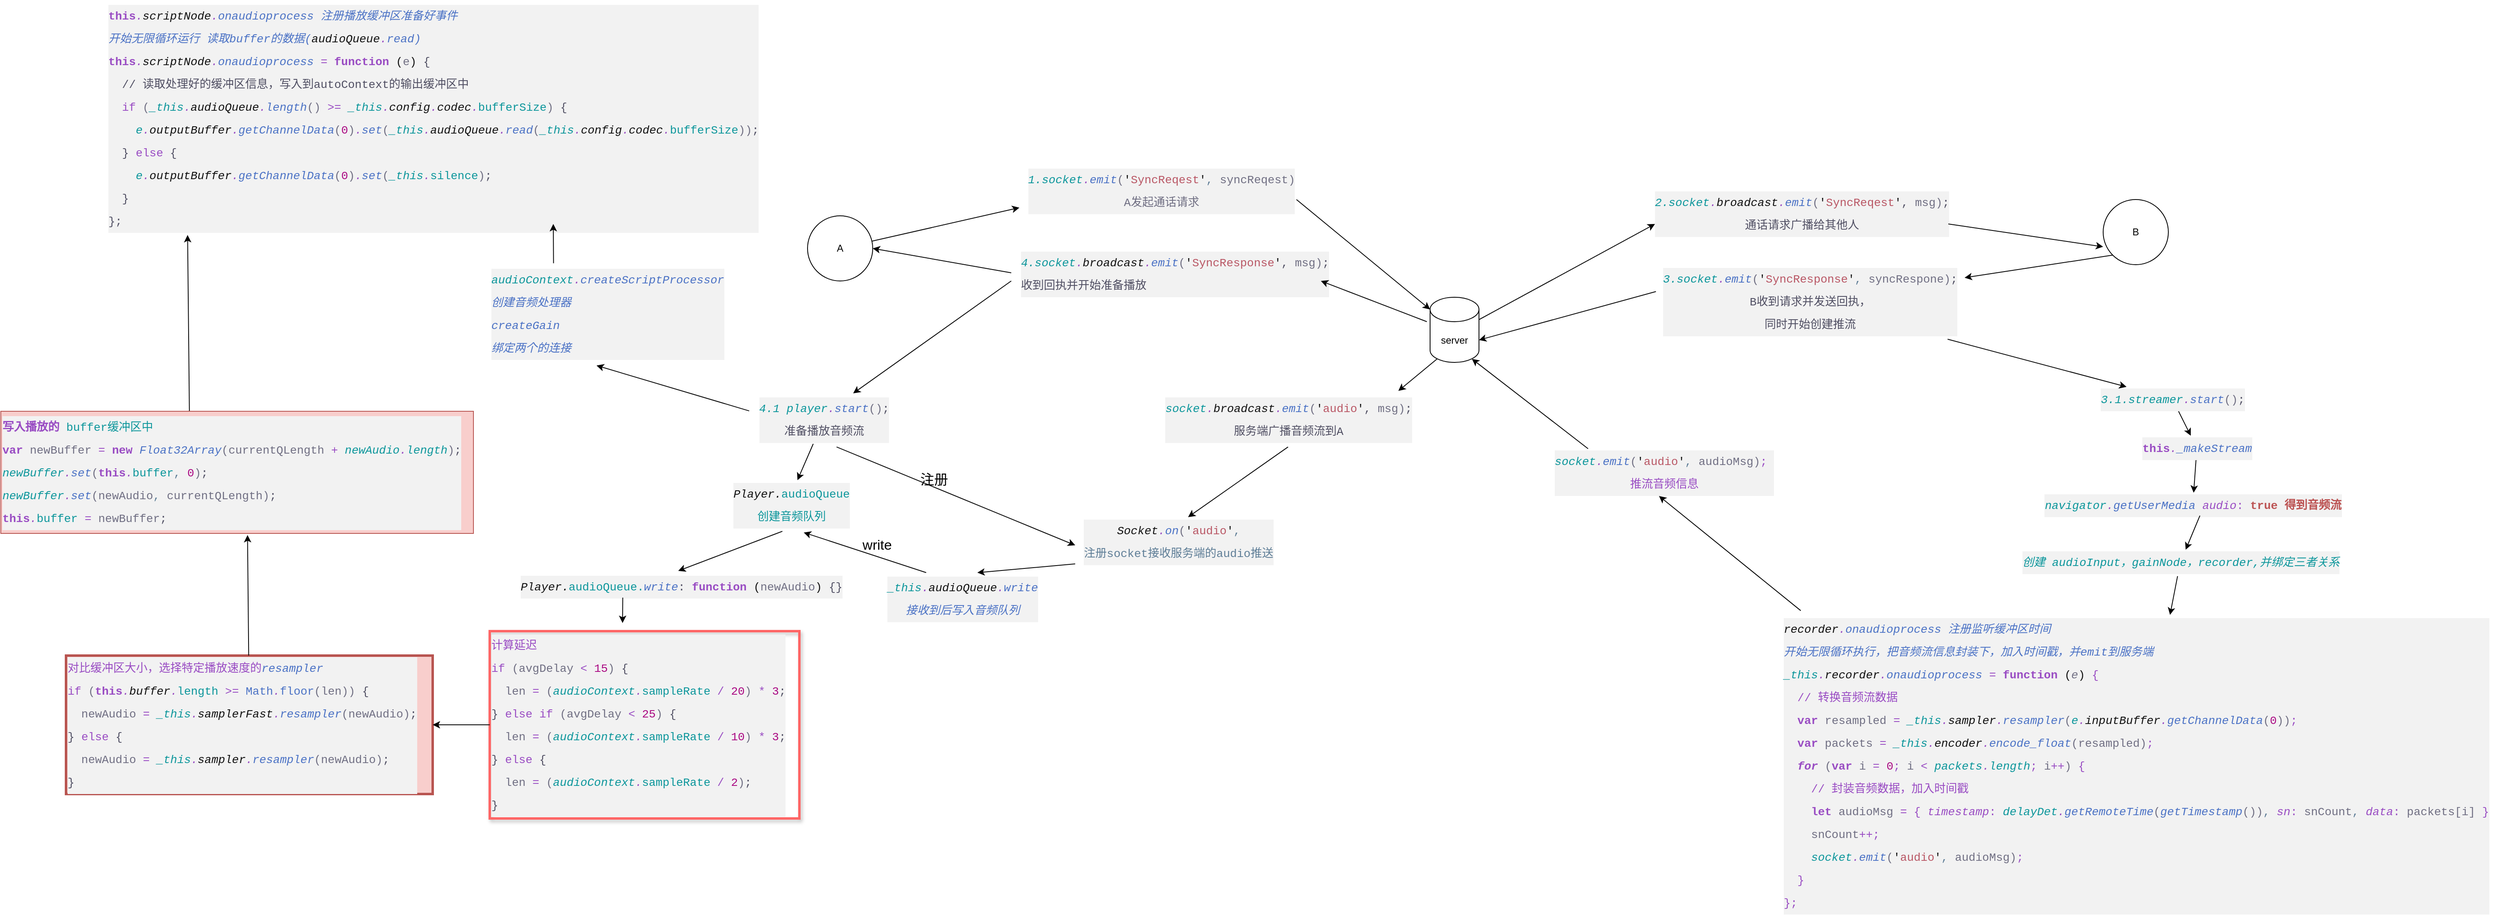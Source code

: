 <mxfile>
    <diagram id="IzlWljc9zSmGIL-t-2Ne" name="第 1 页">
        <mxGraphModel dx="3046" dy="678" grid="1" gridSize="10" guides="1" tooltips="1" connect="1" arrows="1" fold="1" page="1" pageScale="1" pageWidth="827" pageHeight="1169" math="0" shadow="0">
            <root>
                <mxCell id="0"/>
                <mxCell id="1" parent="0"/>
                <mxCell id="4" value="A" style="ellipse;whiteSpace=wrap;html=1;aspect=fixed;" vertex="1" parent="1">
                    <mxGeometry x="-380" y="390" width="80" height="80" as="geometry"/>
                </mxCell>
                <mxCell id="5" value="B" style="ellipse;whiteSpace=wrap;html=1;aspect=fixed;" vertex="1" parent="1">
                    <mxGeometry x="1210" y="370" width="80" height="80" as="geometry"/>
                </mxCell>
                <mxCell id="6" value="server" style="shape=cylinder3;whiteSpace=wrap;html=1;boundedLbl=1;backgroundOutline=1;size=15;" vertex="1" parent="1">
                    <mxGeometry x="384" y="490" width="60" height="80" as="geometry"/>
                </mxCell>
                <mxCell id="7" value="" style="curved=1;endArrow=classic;html=1;" edge="1" parent="1" source="4">
                    <mxGeometry width="50" height="50" relative="1" as="geometry">
                        <mxPoint x="79.04" y="280" as="sourcePoint"/>
                        <mxPoint x="-120" y="380" as="targetPoint"/>
                    </mxGeometry>
                </mxCell>
                <mxCell id="8" value="&lt;div style=&quot;color: rgb(80 , 79 , 99) ; background-color: rgb(242 , 242 , 242) ; font-family: &amp;#34;menlo&amp;#34; , &amp;#34;monaco&amp;#34; , &amp;#34;courier new&amp;#34; , monospace ; font-size: 14px ; line-height: 28px&quot;&gt;&lt;span style=&quot;color: #0c969b ; font-style: italic&quot;&gt;1.socket&lt;/span&gt;&lt;span style=&quot;color: #994cc3 ; font-style: italic&quot;&gt;.&lt;/span&gt;&lt;span style=&quot;color: #4b72c5 ; font-style: italic&quot;&gt;emit&lt;/span&gt;&lt;span style=&quot;color: #706f83&quot;&gt;(&lt;/span&gt;&lt;span style=&quot;color: #111111&quot;&gt;'&lt;/span&gt;&lt;span style=&quot;color: #b95765&quot;&gt;SyncReqest&lt;/span&gt;&lt;span style=&quot;color: #111111&quot;&gt;'&lt;/span&gt;&lt;span style=&quot;color: #5f7e97&quot;&gt;,&lt;/span&gt; &lt;span style=&quot;color: #706f83&quot;&gt;syncReqest)&lt;/span&gt;&lt;/div&gt;&lt;div style=&quot;background-color: rgb(242 , 242 , 242) ; font-family: &amp;#34;menlo&amp;#34; , &amp;#34;monaco&amp;#34; , &amp;#34;courier new&amp;#34; , monospace ; font-size: 14px ; line-height: 28px&quot;&gt;&lt;font color=&quot;#706f83&quot;&gt;A发起通话请求&lt;/font&gt;&lt;/div&gt;" style="edgeLabel;html=1;align=center;verticalAlign=middle;resizable=0;points=[];labelBorderColor=none;" vertex="1" connectable="0" parent="7">
                    <mxGeometry x="0.154" y="-2" relative="1" as="geometry">
                        <mxPoint x="250" y="-41" as="offset"/>
                    </mxGeometry>
                </mxCell>
                <mxCell id="9" value="" style="curved=1;endArrow=classic;html=1;exitX=1;exitY=0;exitDx=0;exitDy=27.5;exitPerimeter=0;" edge="1" parent="1" source="6">
                    <mxGeometry width="50" height="50" relative="1" as="geometry">
                        <mxPoint x="480" y="310" as="sourcePoint"/>
                        <mxPoint x="660" y="400" as="targetPoint"/>
                    </mxGeometry>
                </mxCell>
                <mxCell id="16" value="&lt;div style=&quot;color: rgb(80 , 79 , 99) ; background-color: rgb(242 , 242 , 242) ; font-family: &amp;#34;menlo&amp;#34; , &amp;#34;monaco&amp;#34; , &amp;#34;courier new&amp;#34; , monospace ; font-size: 14px ; line-height: 28px&quot;&gt;&lt;span style=&quot;color: #0c969b ; font-style: italic&quot;&gt;2.socket&lt;/span&gt;&lt;span style=&quot;color: #994cc3 ; font-style: italic&quot;&gt;.&lt;/span&gt;&lt;span style=&quot;color: #111111 ; font-style: italic&quot;&gt;broadcast&lt;/span&gt;&lt;span style=&quot;color: #994cc3 ; font-style: italic&quot;&gt;.&lt;/span&gt;&lt;span style=&quot;color: #4b72c5 ; font-style: italic&quot;&gt;emit&lt;/span&gt;&lt;span style=&quot;color: #706f83&quot;&gt;(&lt;/span&gt;&lt;span style=&quot;color: #111111&quot;&gt;'&lt;/span&gt;&lt;span style=&quot;color: #b95765&quot;&gt;SyncReqest&lt;/span&gt;&lt;span style=&quot;color: #111111&quot;&gt;'&lt;/span&gt;, &lt;span style=&quot;color: #706f83&quot;&gt;msg)&lt;/span&gt;;&lt;/div&gt;&lt;div style=&quot;color: rgb(80 , 79 , 99) ; background-color: rgb(242 , 242 , 242) ; font-family: &amp;#34;menlo&amp;#34; , &amp;#34;monaco&amp;#34; , &amp;#34;courier new&amp;#34; , monospace ; font-size: 14px ; line-height: 28px&quot;&gt;通话请求广播给其他人&lt;/div&gt;" style="edgeLabel;html=1;align=center;verticalAlign=middle;resizable=0;points=[];" vertex="1" connectable="0" parent="9">
                    <mxGeometry x="-0.044" y="5" relative="1" as="geometry">
                        <mxPoint x="295" y="-70" as="offset"/>
                    </mxGeometry>
                </mxCell>
                <mxCell id="11" value="" style="curved=1;endArrow=classic;html=1;exitX=0;exitY=1;exitDx=0;exitDy=0;startArrow=none;" edge="1" parent="1" source="5" target="12">
                    <mxGeometry width="50" height="50" relative="1" as="geometry">
                        <mxPoint x="560" y="400" as="sourcePoint"/>
                        <mxPoint x="610" y="350" as="targetPoint"/>
                    </mxGeometry>
                </mxCell>
                <mxCell id="12" value="&lt;div style=&quot;color: rgb(80 , 79 , 99) ; background-color: rgb(242 , 242 , 242) ; font-family: &amp;#34;menlo&amp;#34; , &amp;#34;monaco&amp;#34; , &amp;#34;courier new&amp;#34; , monospace ; font-size: 14px ; line-height: 28px&quot;&gt;&lt;span style=&quot;color: #0c969b ; font-style: italic&quot;&gt;3.socket&lt;/span&gt;&lt;span style=&quot;color: #994cc3 ; font-style: italic&quot;&gt;.&lt;/span&gt;&lt;span style=&quot;color: #4b72c5 ; font-style: italic&quot;&gt;emit&lt;/span&gt;&lt;span style=&quot;color: #706f83&quot;&gt;(&lt;/span&gt;&lt;span style=&quot;color: #111111&quot;&gt;'&lt;/span&gt;&lt;span style=&quot;color: #b95765&quot;&gt;SyncResponse&lt;/span&gt;&lt;span style=&quot;color: #111111&quot;&gt;'&lt;/span&gt;&lt;span style=&quot;color: #5f7e97&quot;&gt;,&lt;/span&gt; &lt;span style=&quot;color: #706f83&quot;&gt;syncRespone)&lt;/span&gt;;&lt;/div&gt;&lt;div style=&quot;color: rgb(80 , 79 , 99) ; background-color: rgb(242 , 242 , 242) ; font-family: &amp;#34;menlo&amp;#34; , &amp;#34;monaco&amp;#34; , &amp;#34;courier new&amp;#34; , monospace ; font-size: 14px ; line-height: 28px&quot;&gt;B收到请求并发送回执，&lt;/div&gt;&lt;div style=&quot;color: rgb(80 , 79 , 99) ; background-color: rgb(242 , 242 , 242) ; font-family: &amp;#34;menlo&amp;#34; , &amp;#34;monaco&amp;#34; , &amp;#34;courier new&amp;#34; , monospace ; font-size: 14px ; line-height: 28px&quot;&gt;同时开始创建推流&lt;/div&gt;" style="text;html=1;align=center;verticalAlign=middle;resizable=0;points=[];autosize=1;strokeColor=none;fillColor=none;" vertex="1" parent="1">
                    <mxGeometry x="660" y="450" width="380" height="90" as="geometry"/>
                </mxCell>
                <mxCell id="18" value="" style="curved=1;endArrow=classic;html=1;entryX=1;entryY=0.5;entryDx=0;entryDy=0;" edge="1" parent="1" target="4">
                    <mxGeometry width="50" height="50" relative="1" as="geometry">
                        <mxPoint x="-130" y="460" as="sourcePoint"/>
                        <mxPoint x="290" y="370" as="targetPoint"/>
                    </mxGeometry>
                </mxCell>
                <mxCell id="19" value="&lt;div style=&quot;color: rgb(80 , 79 , 99) ; background-color: rgb(242 , 242 , 242) ; font-family: &amp;#34;menlo&amp;#34; , &amp;#34;monaco&amp;#34; , &amp;#34;courier new&amp;#34; , monospace ; font-size: 14px ; line-height: 28px&quot;&gt;&lt;span style=&quot;color: #0c969b ; font-style: italic&quot;&gt;4.socket&lt;/span&gt;&lt;span style=&quot;color: #994cc3 ; font-style: italic&quot;&gt;.&lt;/span&gt;&lt;span style=&quot;color: #111111 ; font-style: italic&quot;&gt;broadcast&lt;/span&gt;&lt;span style=&quot;color: #994cc3 ; font-style: italic&quot;&gt;.&lt;/span&gt;&lt;span style=&quot;color: #4b72c5 ; font-style: italic&quot;&gt;emit&lt;/span&gt;&lt;span style=&quot;color: #706f83&quot;&gt;(&lt;/span&gt;&lt;span style=&quot;color: #111111&quot;&gt;'&lt;/span&gt;&lt;span style=&quot;color: #b95765&quot;&gt;SyncResponse&lt;/span&gt;&lt;span style=&quot;color: #111111&quot;&gt;'&lt;/span&gt;, &lt;span style=&quot;color: #706f83&quot;&gt;msg)&lt;/span&gt;;&lt;/div&gt;&lt;div style=&quot;color: rgb(80 , 79 , 99) ; background-color: rgb(242 , 242 , 242) ; font-family: &amp;#34;menlo&amp;#34; , &amp;#34;monaco&amp;#34; , &amp;#34;courier new&amp;#34; , monospace ; font-size: 14px ; line-height: 28px&quot;&gt;收到回执并开始准备播放&lt;/div&gt;" style="edgeLabel;html=1;align=left;verticalAlign=middle;resizable=0;points=[];" vertex="1" connectable="0" parent="18">
                    <mxGeometry x="0.112" y="1" relative="1" as="geometry">
                        <mxPoint x="105" y="16" as="offset"/>
                    </mxGeometry>
                </mxCell>
                <mxCell id="21" value="&lt;div style=&quot;color: rgb(80 , 79 , 99) ; background-color: rgb(242 , 242 , 242) ; font-family: &amp;#34;menlo&amp;#34; , &amp;#34;monaco&amp;#34; , &amp;#34;courier new&amp;#34; , monospace ; font-size: 14px ; line-height: 28px&quot;&gt;&lt;span style=&quot;color: #0c969b ; font-style: italic&quot;&gt;3.1.streamer&lt;/span&gt;&lt;span style=&quot;color: #994cc3 ; font-style: italic&quot;&gt;.&lt;/span&gt;&lt;span style=&quot;color: #4b72c5 ; font-style: italic&quot;&gt;start&lt;/span&gt;&lt;span style=&quot;color: #706f83&quot;&gt;()&lt;/span&gt;;&lt;/div&gt;" style="text;html=1;align=center;verticalAlign=middle;resizable=0;points=[];autosize=1;strokeColor=none;fillColor=none;" vertex="1" parent="1">
                    <mxGeometry x="1200" y="600" width="190" height="30" as="geometry"/>
                </mxCell>
                <mxCell id="22" value="" style="curved=1;endArrow=classic;html=1;exitX=0.945;exitY=1.017;exitDx=0;exitDy=0;exitPerimeter=0;" edge="1" parent="1" source="12" target="21">
                    <mxGeometry width="50" height="50" relative="1" as="geometry">
                        <mxPoint x="-330" y="400" as="sourcePoint"/>
                        <mxPoint x="-280" y="350" as="targetPoint"/>
                        <Array as="points"/>
                    </mxGeometry>
                </mxCell>
                <mxCell id="23" value="" style="endArrow=classic;html=1;entryX=0;entryY=0;entryDx=0;entryDy=15;entryPerimeter=0;" edge="1" parent="1" target="6">
                    <mxGeometry width="50" height="50" relative="1" as="geometry">
                        <mxPoint x="220" y="370" as="sourcePoint"/>
                        <mxPoint x="610" y="400" as="targetPoint"/>
                    </mxGeometry>
                </mxCell>
                <mxCell id="24" value="" style="endArrow=classic;html=1;" edge="1" parent="1">
                    <mxGeometry width="50" height="50" relative="1" as="geometry">
                        <mxPoint x="380" y="520" as="sourcePoint"/>
                        <mxPoint x="250" y="470" as="targetPoint"/>
                    </mxGeometry>
                </mxCell>
                <mxCell id="25" value="" style="endArrow=classic;html=1;entryX=0;entryY=0.725;entryDx=0;entryDy=0;entryPerimeter=0;" edge="1" parent="1" target="5">
                    <mxGeometry width="50" height="50" relative="1" as="geometry">
                        <mxPoint x="1020" y="400" as="sourcePoint"/>
                        <mxPoint x="610" y="400" as="targetPoint"/>
                    </mxGeometry>
                </mxCell>
                <mxCell id="26" value="" style="endArrow=classic;html=1;entryX=1;entryY=0;entryDx=0;entryDy=52.5;entryPerimeter=0;exitX=0.003;exitY=0.367;exitDx=0;exitDy=0;exitPerimeter=0;" edge="1" parent="1" source="12" target="6">
                    <mxGeometry width="50" height="50" relative="1" as="geometry">
                        <mxPoint x="560" y="450" as="sourcePoint"/>
                        <mxPoint x="610" y="400" as="targetPoint"/>
                    </mxGeometry>
                </mxCell>
                <mxCell id="28" value="&lt;div style=&quot;color: rgb(80 , 79 , 99) ; background-color: rgb(242 , 242 , 242) ; font-family: &amp;#34;menlo&amp;#34; , &amp;#34;monaco&amp;#34; , &amp;#34;courier new&amp;#34; , monospace ; font-size: 14px ; line-height: 28px&quot;&gt;&lt;span style=&quot;color: #0c969b ; font-style: italic&quot;&gt;4.1 player&lt;/span&gt;&lt;span style=&quot;color: #994cc3 ; font-style: italic&quot;&gt;.&lt;/span&gt;&lt;span style=&quot;color: #4b72c5 ; font-style: italic&quot;&gt;start&lt;/span&gt;&lt;span style=&quot;color: #706f83&quot;&gt;()&lt;/span&gt;;&lt;/div&gt;&lt;div style=&quot;color: rgb(80 , 79 , 99) ; background-color: rgb(242 , 242 , 242) ; font-family: &amp;#34;menlo&amp;#34; , &amp;#34;monaco&amp;#34; , &amp;#34;courier new&amp;#34; , monospace ; font-size: 14px ; line-height: 28px&quot;&gt;准备播放音频流&lt;/div&gt;" style="text;html=1;align=center;verticalAlign=middle;resizable=0;points=[];autosize=1;strokeColor=none;fillColor=none;" vertex="1" parent="1">
                    <mxGeometry x="-450" y="610" width="180" height="60" as="geometry"/>
                </mxCell>
                <mxCell id="29" value="" style="endArrow=classic;html=1;entryX=0.7;entryY=-0.033;entryDx=0;entryDy=0;entryPerimeter=0;" edge="1" parent="1" target="28">
                    <mxGeometry width="50" height="50" relative="1" as="geometry">
                        <mxPoint x="-130" y="470" as="sourcePoint"/>
                        <mxPoint x="-490" y="680" as="targetPoint"/>
                    </mxGeometry>
                </mxCell>
                <mxCell id="30" value="&lt;div style=&quot;color: rgb(80 , 79 , 99) ; background-color: rgb(242 , 242 , 242) ; font-family: &amp;#34;menlo&amp;#34; , &amp;#34;monaco&amp;#34; , &amp;#34;courier new&amp;#34; , monospace ; font-size: 14px ; line-height: 28px&quot;&gt;&lt;span style=&quot;color: #994cc3 ; font-weight: bold&quot;&gt;this&lt;/span&gt;&lt;span style=&quot;color: #994cc3 ; font-style: italic&quot;&gt;.&lt;/span&gt;&lt;span style=&quot;color: #4b72c5 ; font-style: italic&quot;&gt;_makeStream&lt;/span&gt;&lt;/div&gt;" style="text;html=1;align=center;verticalAlign=middle;resizable=0;points=[];autosize=1;strokeColor=none;fillColor=none;" vertex="1" parent="1">
                    <mxGeometry x="1250" y="660" width="150" height="30" as="geometry"/>
                </mxCell>
                <mxCell id="31" value="" style="endArrow=classic;html=1;" edge="1" parent="1" source="21" target="30">
                    <mxGeometry width="50" height="50" relative="1" as="geometry">
                        <mxPoint x="820" y="740" as="sourcePoint"/>
                        <mxPoint x="870" y="690" as="targetPoint"/>
                    </mxGeometry>
                </mxCell>
                <mxCell id="32" value="&lt;div style=&quot;color: rgb(80 , 79 , 99) ; background-color: rgb(242 , 242 , 242) ; font-family: &amp;#34;menlo&amp;#34; , &amp;#34;monaco&amp;#34; , &amp;#34;courier new&amp;#34; , monospace ; font-size: 14px ; line-height: 28px&quot;&gt;&lt;span style=&quot;color: #0c969b ; font-style: italic&quot;&gt;navigator&lt;/span&gt;&lt;span style=&quot;color: #994cc3 ; font-style: italic&quot;&gt;.&lt;/span&gt;&lt;span style=&quot;color: #4b72c5 ; font-style: italic&quot;&gt;getUserMedia&amp;nbsp;&lt;/span&gt;&lt;span style=&quot;font-family: &amp;#34;menlo&amp;#34; , &amp;#34;monaco&amp;#34; , &amp;#34;courier new&amp;#34; , monospace ; color: rgb(153 , 76 , 195) ; font-style: italic&quot;&gt;audio&lt;/span&gt;&lt;span style=&quot;font-family: &amp;#34;menlo&amp;#34; , &amp;#34;monaco&amp;#34; , &amp;#34;courier new&amp;#34; , monospace ; color: rgb(153 , 76 , 195)&quot;&gt;:&lt;/span&gt;&lt;span style=&quot;font-family: &amp;#34;menlo&amp;#34; , &amp;#34;monaco&amp;#34; , &amp;#34;courier new&amp;#34; , monospace ; color: rgb(153 , 76 , 195) ; font-style: italic&quot;&gt; &lt;/span&gt;&lt;span style=&quot;font-family: &amp;#34;menlo&amp;#34; , &amp;#34;monaco&amp;#34; , &amp;#34;courier new&amp;#34; , monospace ; color: rgb(188 , 84 , 84) ; font-weight: bold&quot;&gt;true 得到音频流&lt;/span&gt;&lt;/div&gt;" style="text;html=1;align=center;verticalAlign=middle;resizable=0;points=[];autosize=1;strokeColor=none;fillColor=none;" vertex="1" parent="1">
                    <mxGeometry x="1130" y="730" width="380" height="30" as="geometry"/>
                </mxCell>
                <mxCell id="33" value="" style="endArrow=classic;html=1;" edge="1" parent="1" source="30" target="32">
                    <mxGeometry width="50" height="50" relative="1" as="geometry">
                        <mxPoint x="660" y="570" as="sourcePoint"/>
                        <mxPoint x="710" y="520" as="targetPoint"/>
                    </mxGeometry>
                </mxCell>
                <mxCell id="34" value="&lt;div style=&quot;background-color: rgb(242 , 242 , 242) ; font-family: &amp;#34;menlo&amp;#34; , &amp;#34;monaco&amp;#34; , &amp;#34;courier new&amp;#34; , monospace ; font-size: 14px ; line-height: 28px&quot;&gt;&lt;font color=&quot;#0c969b&quot;&gt;&lt;i&gt;创建&amp;nbsp;&lt;/i&gt;&lt;/font&gt;&lt;span style=&quot;color: rgb(12 , 150 , 155) ; font-style: italic ; font-family: &amp;#34;menlo&amp;#34; , &amp;#34;monaco&amp;#34; , &amp;#34;courier new&amp;#34; , monospace&quot;&gt;audioInput，gainNode，&lt;/span&gt;&lt;span style=&quot;color: rgb(12 , 150 , 155) ; font-style: italic ; font-family: &amp;#34;menlo&amp;#34; , &amp;#34;monaco&amp;#34; , &amp;#34;courier new&amp;#34; , monospace&quot;&gt;recorder,并绑定三者关系&lt;/span&gt;&lt;/div&gt;" style="text;html=1;align=center;verticalAlign=middle;resizable=0;points=[];autosize=1;strokeColor=none;fillColor=none;" vertex="1" parent="1">
                    <mxGeometry x="1100" y="800" width="410" height="30" as="geometry"/>
                </mxCell>
                <mxCell id="36" value="" style="endArrow=classic;html=1;exitX=0.523;exitY=0.938;exitDx=0;exitDy=0;exitPerimeter=0;" edge="1" parent="1" source="32" target="34">
                    <mxGeometry width="50" height="50" relative="1" as="geometry">
                        <mxPoint x="650" y="560" as="sourcePoint"/>
                        <mxPoint x="700" y="510" as="targetPoint"/>
                    </mxGeometry>
                </mxCell>
                <mxCell id="39" value="&lt;div style=&quot;color: rgb(80 , 79 , 99) ; background-color: rgb(242 , 242 , 242) ; font-family: &amp;#34;menlo&amp;#34; , &amp;#34;monaco&amp;#34; , &amp;#34;courier new&amp;#34; , monospace ; font-size: 14px ; line-height: 28px&quot;&gt;&lt;span style=&quot;color: #111111 ; font-style: italic&quot;&gt;recorder&lt;/span&gt;&lt;span style=&quot;color: #994cc3 ; font-style: italic&quot;&gt;.&lt;/span&gt;&lt;span style=&quot;color: #4b72c5 ; font-style: italic&quot;&gt;onaudioprocess 注册监听缓冲区时间&lt;/span&gt;&lt;/div&gt;&lt;div style=&quot;color: rgb(80 , 79 , 99) ; background-color: rgb(242 , 242 , 242) ; font-family: &amp;#34;menlo&amp;#34; , &amp;#34;monaco&amp;#34; , &amp;#34;courier new&amp;#34; , monospace ; font-size: 14px ; line-height: 28px&quot;&gt;&lt;span style=&quot;color: #4b72c5 ; font-style: italic&quot;&gt;开始无限循环执行，把音频流信息封装下，加入时间戳，并emit到服务端&lt;/span&gt;&lt;/div&gt;&lt;div style=&quot;color: rgb(80 , 79 , 99) ; background-color: rgb(242 , 242 , 242) ; font-family: &amp;#34;menlo&amp;#34; , &amp;#34;monaco&amp;#34; , &amp;#34;courier new&amp;#34; , monospace ; font-size: 14px ; line-height: 28px&quot;&gt;&lt;div style=&quot;font-family: &amp;#34;menlo&amp;#34; , &amp;#34;monaco&amp;#34; , &amp;#34;courier new&amp;#34; , monospace ; line-height: 28px&quot;&gt;&lt;div&gt;&lt;span style=&quot;color: #0c969b ; font-style: italic&quot;&gt;_this&lt;/span&gt;&lt;span style=&quot;color: #994cc3 ; font-style: italic&quot;&gt;.&lt;/span&gt;&lt;span style=&quot;color: #111111 ; font-style: italic&quot;&gt;recorder&lt;/span&gt;&lt;span style=&quot;color: #994cc3 ; font-style: italic&quot;&gt;.&lt;/span&gt;&lt;span style=&quot;color: #4b72c5 ; font-style: italic&quot;&gt;onaudioprocess&lt;/span&gt;&lt;span style=&quot;color: #994cc3 ; font-style: italic&quot;&gt; &lt;/span&gt;&lt;span style=&quot;color: #994cc3&quot;&gt;=&lt;/span&gt;&lt;span style=&quot;color: #994cc3 ; font-style: italic&quot;&gt; &lt;/span&gt;&lt;span style=&quot;color: #994cc3 ; font-weight: bold&quot;&gt;function&lt;/span&gt;&lt;span style=&quot;color: #994cc3 ; font-style: italic&quot;&gt; &lt;/span&gt;&lt;span style=&quot;color: #111111&quot;&gt;(&lt;/span&gt;&lt;span style=&quot;color: #706f83 ; font-style: italic&quot;&gt;e&lt;/span&gt;&lt;span style=&quot;color: #111111&quot;&gt;)&lt;/span&gt;&lt;span style=&quot;color: #994cc3 ; font-style: italic&quot;&gt; &lt;/span&gt;&lt;span style=&quot;color: #994cc3&quot;&gt;{&lt;/span&gt;&lt;/div&gt;&lt;div&gt;&lt;span style=&quot;color: #994cc3&quot;&gt;&amp;nbsp; // 转换音频流数据&lt;/span&gt;&lt;/div&gt;&lt;div&gt;&lt;span style=&quot;color: #994cc3 ; font-style: italic&quot;&gt;&lt;/span&gt;&lt;span style=&quot;color: #994cc3 ; font-weight: bold&quot;&gt;&amp;nbsp; var&lt;/span&gt;&lt;span style=&quot;color: #994cc3 ; font-style: italic&quot;&gt; &lt;/span&gt;&lt;span style=&quot;color: #706f83&quot;&gt;resampled&lt;/span&gt;&lt;span style=&quot;color: #994cc3 ; font-style: italic&quot;&gt; &lt;/span&gt;&lt;span style=&quot;color: #994cc3&quot;&gt;=&lt;/span&gt;&lt;span style=&quot;color: #994cc3 ; font-style: italic&quot;&gt; &lt;/span&gt;&lt;span style=&quot;color: #0c969b ; font-style: italic&quot;&gt;_this&lt;/span&gt;&lt;span style=&quot;color: #994cc3 ; font-style: italic&quot;&gt;.&lt;/span&gt;&lt;span style=&quot;color: #111111 ; font-style: italic&quot;&gt;sampler&lt;/span&gt;&lt;span style=&quot;color: #994cc3 ; font-style: italic&quot;&gt;.&lt;/span&gt;&lt;span style=&quot;color: #4b72c5 ; font-style: italic&quot;&gt;resampler&lt;/span&gt;&lt;span style=&quot;color: #706f83&quot;&gt;(&lt;/span&gt;&lt;span style=&quot;color: #0c969b ; font-style: italic&quot;&gt;e&lt;/span&gt;&lt;span style=&quot;color: #994cc3 ; font-style: italic&quot;&gt;.&lt;/span&gt;&lt;span style=&quot;color: #111111 ; font-style: italic&quot;&gt;inputBuffer&lt;/span&gt;&lt;span style=&quot;color: #994cc3 ; font-style: italic&quot;&gt;.&lt;/span&gt;&lt;span style=&quot;color: #4b72c5 ; font-style: italic&quot;&gt;getChannelData&lt;/span&gt;&lt;span style=&quot;color: #706f83&quot;&gt;(&lt;/span&gt;&lt;span style=&quot;color: #aa0982&quot;&gt;0&lt;/span&gt;&lt;span style=&quot;color: #706f83&quot;&gt;))&lt;/span&gt;&lt;span style=&quot;color: #994cc3&quot;&gt;;&lt;/span&gt;&lt;/div&gt;&lt;div&gt;&lt;span style=&quot;color: #994cc3 ; font-style: italic&quot;&gt;&lt;/span&gt;&lt;span style=&quot;color: #994cc3 ; font-weight: bold&quot;&gt;&amp;nbsp; var&lt;/span&gt;&lt;span style=&quot;color: #994cc3 ; font-style: italic&quot;&gt; &lt;/span&gt;&lt;span style=&quot;color: #706f83&quot;&gt;packets&lt;/span&gt;&lt;span style=&quot;color: #994cc3 ; font-style: italic&quot;&gt; &lt;/span&gt;&lt;span style=&quot;color: #994cc3&quot;&gt;=&lt;/span&gt;&lt;span style=&quot;color: #994cc3 ; font-style: italic&quot;&gt; &lt;/span&gt;&lt;span style=&quot;color: #0c969b ; font-style: italic&quot;&gt;_this&lt;/span&gt;&lt;span style=&quot;color: #994cc3 ; font-style: italic&quot;&gt;.&lt;/span&gt;&lt;span style=&quot;color: #111111 ; font-style: italic&quot;&gt;encoder&lt;/span&gt;&lt;span style=&quot;color: #994cc3 ; font-style: italic&quot;&gt;.&lt;/span&gt;&lt;span style=&quot;color: #4b72c5 ; font-style: italic&quot;&gt;encode_float&lt;/span&gt;&lt;span style=&quot;color: #706f83&quot;&gt;(resampled)&lt;/span&gt;&lt;span style=&quot;color: #994cc3&quot;&gt;;&lt;/span&gt;&lt;/div&gt;&lt;div&gt;&lt;span style=&quot;color: #994cc3 ; font-style: italic&quot;&gt;&lt;/span&gt;&lt;span style=&quot;color: #994cc3 ; font-style: italic ; font-weight: bold&quot;&gt;&amp;nbsp; for&lt;/span&gt;&lt;span style=&quot;color: #994cc3 ; font-style: italic&quot;&gt; &lt;/span&gt;&lt;span style=&quot;color: #706f83&quot;&gt;(&lt;/span&gt;&lt;span style=&quot;color: #994cc3 ; font-weight: bold&quot;&gt;var&lt;/span&gt;&lt;span style=&quot;color: #994cc3 ; font-style: italic&quot;&gt; &lt;/span&gt;&lt;span style=&quot;color: #706f83&quot;&gt;i&lt;/span&gt;&lt;span style=&quot;color: #994cc3 ; font-style: italic&quot;&gt; &lt;/span&gt;&lt;span style=&quot;color: #994cc3&quot;&gt;=&lt;/span&gt;&lt;span style=&quot;color: #994cc3 ; font-style: italic&quot;&gt; &lt;/span&gt;&lt;span style=&quot;color: #aa0982&quot;&gt;0&lt;/span&gt;&lt;span style=&quot;color: #994cc3&quot;&gt;;&lt;/span&gt;&lt;span style=&quot;color: #994cc3 ; font-style: italic&quot;&gt; &lt;/span&gt;&lt;span style=&quot;color: #706f83&quot;&gt;i&lt;/span&gt;&lt;span style=&quot;color: #994cc3 ; font-style: italic&quot;&gt; &lt;/span&gt;&lt;span style=&quot;color: #994cc3&quot;&gt;&amp;lt;&lt;/span&gt;&lt;span style=&quot;color: #994cc3 ; font-style: italic&quot;&gt; &lt;/span&gt;&lt;span style=&quot;color: #0c969b ; font-style: italic&quot;&gt;packets&lt;/span&gt;&lt;span style=&quot;color: #994cc3 ; font-style: italic&quot;&gt;.&lt;/span&gt;&lt;span style=&quot;color: #0c969b ; font-style: italic&quot;&gt;length&lt;/span&gt;&lt;span style=&quot;color: #994cc3&quot;&gt;;&lt;/span&gt;&lt;span style=&quot;color: #994cc3 ; font-style: italic&quot;&gt; &lt;/span&gt;&lt;span style=&quot;color: #706f83&quot;&gt;i&lt;/span&gt;&lt;span style=&quot;color: #994cc3&quot;&gt;++&lt;/span&gt;&lt;span style=&quot;color: #706f83&quot;&gt;)&lt;/span&gt;&lt;span style=&quot;color: #994cc3 ; font-style: italic&quot;&gt; &lt;/span&gt;&lt;span style=&quot;color: #994cc3&quot;&gt;{&lt;/span&gt;&lt;/div&gt;&lt;div&gt;&lt;span style=&quot;color: #994cc3&quot;&gt;&amp;nbsp; &amp;nbsp; // 封装音频数据，加入时间戳&lt;/span&gt;&lt;/div&gt;&lt;div&gt;&lt;span style=&quot;color: #994cc3 ; font-style: italic&quot;&gt;&lt;/span&gt;&lt;span style=&quot;color: #994cc3 ; font-weight: bold&quot;&gt;&amp;nbsp; &amp;nbsp; let&lt;/span&gt;&lt;span style=&quot;color: #994cc3 ; font-style: italic&quot;&gt; &lt;/span&gt;&lt;span style=&quot;color: #706f83&quot;&gt;audioMsg&lt;/span&gt;&lt;span style=&quot;color: #994cc3 ; font-style: italic&quot;&gt; &lt;/span&gt;&lt;span style=&quot;color: #994cc3&quot;&gt;=&lt;/span&gt;&lt;span style=&quot;color: #994cc3 ; font-style: italic&quot;&gt; &lt;/span&gt;&lt;span style=&quot;color: #994cc3&quot;&gt;{&lt;/span&gt;&lt;span style=&quot;color: #994cc3 ; font-style: italic&quot;&gt; timestamp&lt;/span&gt;&lt;span style=&quot;color: #994cc3&quot;&gt;:&lt;/span&gt;&lt;span style=&quot;color: #994cc3 ; font-style: italic&quot;&gt; &lt;/span&gt;&lt;span style=&quot;color: #0c969b ; font-style: italic&quot;&gt;delayDet&lt;/span&gt;&lt;span style=&quot;color: #994cc3 ; font-style: italic&quot;&gt;.&lt;/span&gt;&lt;span style=&quot;color: #4b72c5 ; font-style: italic&quot;&gt;getRemoteTime&lt;/span&gt;&lt;span style=&quot;color: #706f83&quot;&gt;(&lt;/span&gt;&lt;span style=&quot;color: #4b72c5 ; font-style: italic&quot;&gt;getTimestamp&lt;/span&gt;&lt;span style=&quot;color: #706f83&quot;&gt;())&lt;/span&gt;&lt;span style=&quot;color: #5f7e97&quot;&gt;,&lt;/span&gt;&lt;span style=&quot;color: #994cc3 ; font-style: italic&quot;&gt; sn&lt;/span&gt;&lt;span style=&quot;color: #994cc3&quot;&gt;:&lt;/span&gt;&lt;span style=&quot;color: #994cc3 ; font-style: italic&quot;&gt; &lt;/span&gt;&lt;span style=&quot;color: #706f83&quot;&gt;snCount&lt;/span&gt;&lt;span style=&quot;color: #5f7e97&quot;&gt;,&lt;/span&gt;&lt;span style=&quot;color: #994cc3 ; font-style: italic&quot;&gt; data&lt;/span&gt;&lt;span style=&quot;color: #994cc3&quot;&gt;:&lt;/span&gt;&lt;span style=&quot;color: #994cc3 ; font-style: italic&quot;&gt; &lt;/span&gt;&lt;span style=&quot;color: #706f83&quot;&gt;packets[i]&lt;/span&gt;&lt;span style=&quot;color: #994cc3 ; font-style: italic&quot;&gt; &lt;/span&gt;&lt;span style=&quot;color: #994cc3&quot;&gt;}&lt;/span&gt;&lt;/div&gt;&lt;div&gt;&lt;span style=&quot;color: #994cc3 ; font-style: italic&quot;&gt;&lt;/span&gt;&lt;span style=&quot;color: #706f83&quot;&gt;&amp;nbsp; &amp;nbsp; snCount&lt;/span&gt;&lt;span style=&quot;color: #994cc3&quot;&gt;++;&lt;/span&gt;&lt;/div&gt;&lt;div&gt;&lt;span style=&quot;color: #994cc3 ; font-style: italic&quot;&gt;&lt;/span&gt;&lt;span style=&quot;color: #0c969b ; font-style: italic&quot;&gt;&amp;nbsp; &amp;nbsp; socket&lt;/span&gt;&lt;span style=&quot;color: #994cc3 ; font-style: italic&quot;&gt;.&lt;/span&gt;&lt;span style=&quot;color: #4b72c5 ; font-style: italic&quot;&gt;emit&lt;/span&gt;&lt;span style=&quot;color: #706f83&quot;&gt;(&lt;/span&gt;&lt;span style=&quot;color: #111111&quot;&gt;'&lt;/span&gt;&lt;span style=&quot;color: #b95765&quot;&gt;audio&lt;/span&gt;&lt;span style=&quot;color: #111111&quot;&gt;'&lt;/span&gt;&lt;span style=&quot;color: #5f7e97&quot;&gt;,&lt;/span&gt;&lt;span style=&quot;color: #994cc3 ; font-style: italic&quot;&gt; &lt;/span&gt;&lt;span style=&quot;color: #706f83&quot;&gt;audioMsg)&lt;/span&gt;&lt;span style=&quot;color: #994cc3&quot;&gt;;&lt;/span&gt;&lt;/div&gt;&lt;div&gt;&lt;span style=&quot;color: #994cc3 ; font-style: italic&quot;&gt;&lt;/span&gt;&lt;span style=&quot;color: #994cc3&quot;&gt;&amp;nbsp; }&lt;/span&gt;&lt;/div&gt;&lt;div&gt;&lt;span style=&quot;color: #994cc3 ; font-style: italic&quot;&gt;          &lt;/span&gt;&lt;span style=&quot;color: #994cc3&quot;&gt;};&lt;/span&gt;&lt;/div&gt;&lt;/div&gt;&lt;/div&gt;" style="text;html=1;align=left;verticalAlign=middle;resizable=0;points=[];autosize=1;strokeColor=none;fillColor=none;" vertex="1" parent="1">
                    <mxGeometry x="816" y="880" width="880" height="370" as="geometry"/>
                </mxCell>
                <mxCell id="40" value="" style="endArrow=classic;html=1;exitX=0.491;exitY=1.081;exitDx=0;exitDy=0;exitPerimeter=0;" edge="1" parent="1" source="34" target="39">
                    <mxGeometry width="50" height="50" relative="1" as="geometry">
                        <mxPoint x="580" y="760" as="sourcePoint"/>
                        <mxPoint x="630" y="710" as="targetPoint"/>
                    </mxGeometry>
                </mxCell>
                <mxCell id="42" value="" style="endArrow=classic;html=1;exitX=0.026;exitY=-0.014;exitDx=0;exitDy=0;exitPerimeter=0;entryX=0.479;entryY=0.983;entryDx=0;entryDy=0;entryPerimeter=0;" edge="1" parent="1" source="39" target="43">
                    <mxGeometry width="50" height="50" relative="1" as="geometry">
                        <mxPoint x="580" y="880" as="sourcePoint"/>
                        <mxPoint x="799.512" y="830" as="targetPoint"/>
                    </mxGeometry>
                </mxCell>
                <mxCell id="43" value="&lt;div style=&quot;color: rgb(80 , 79 , 99) ; background-color: rgb(242 , 242 , 242) ; font-family: &amp;#34;menlo&amp;#34; , &amp;#34;monaco&amp;#34; , &amp;#34;courier new&amp;#34; , monospace ; font-size: 14px ; line-height: 28px&quot;&gt;&lt;span style=&quot;color: #0c969b ; font-style: italic&quot;&gt;socket&lt;/span&gt;&lt;span style=&quot;color: #994cc3 ; font-style: italic&quot;&gt;.&lt;/span&gt;&lt;span style=&quot;color: #4b72c5 ; font-style: italic&quot;&gt;emit&lt;/span&gt;&lt;span style=&quot;color: #706f83&quot;&gt;(&lt;/span&gt;&lt;span style=&quot;color: #111111&quot;&gt;'&lt;/span&gt;&lt;span style=&quot;color: #b95765&quot;&gt;audio&lt;/span&gt;&lt;span style=&quot;color: #111111&quot;&gt;'&lt;/span&gt;&lt;span style=&quot;color: #5f7e97&quot;&gt;,&lt;/span&gt;&lt;span style=&quot;color: #994cc3 ; font-style: italic&quot;&gt; &lt;/span&gt;&lt;span style=&quot;color: #706f83&quot;&gt;audioMsg)&lt;/span&gt;&lt;span style=&quot;color: #994cc3&quot;&gt;;&amp;nbsp;&lt;/span&gt;&lt;/div&gt;&lt;div style=&quot;color: rgb(80 , 79 , 99) ; background-color: rgb(242 , 242 , 242) ; font-family: &amp;#34;menlo&amp;#34; , &amp;#34;monaco&amp;#34; , &amp;#34;courier new&amp;#34; , monospace ; font-size: 14px ; line-height: 28px&quot;&gt;&lt;span style=&quot;color: #994cc3&quot;&gt;推流音频信息&lt;/span&gt;&lt;/div&gt;" style="text;html=1;align=center;verticalAlign=middle;resizable=0;points=[];autosize=1;strokeColor=none;fillColor=none;" vertex="1" parent="1">
                    <mxGeometry x="526" y="675" width="290" height="60" as="geometry"/>
                </mxCell>
                <mxCell id="45" value="" style="endArrow=classic;html=1;entryX=0.855;entryY=1;entryDx=0;entryDy=-4.35;entryPerimeter=0;exitX=0.179;exitY=0.017;exitDx=0;exitDy=0;exitPerimeter=0;" edge="1" parent="1" source="43" target="6">
                    <mxGeometry width="50" height="50" relative="1" as="geometry">
                        <mxPoint x="580" y="940" as="sourcePoint"/>
                        <mxPoint x="630" y="890" as="targetPoint"/>
                    </mxGeometry>
                </mxCell>
                <mxCell id="46" value="&lt;div style=&quot;color: rgb(80 , 79 , 99) ; background-color: rgb(242 , 242 , 242) ; font-family: &amp;#34;menlo&amp;#34; , &amp;#34;monaco&amp;#34; , &amp;#34;courier new&amp;#34; , monospace ; font-size: 14px ; line-height: 28px&quot;&gt;&lt;span style=&quot;color: #0c969b ; font-style: italic&quot;&gt;socket&lt;/span&gt;&lt;span style=&quot;color: #994cc3 ; font-style: italic&quot;&gt;.&lt;/span&gt;&lt;span style=&quot;color: #111111 ; font-style: italic&quot;&gt;broadcast&lt;/span&gt;&lt;span style=&quot;color: #994cc3 ; font-style: italic&quot;&gt;.&lt;/span&gt;&lt;span style=&quot;color: #4b72c5 ; font-style: italic&quot;&gt;emit&lt;/span&gt;&lt;span style=&quot;color: #706f83&quot;&gt;(&lt;/span&gt;&lt;span style=&quot;color: #111111&quot;&gt;'&lt;/span&gt;&lt;span style=&quot;color: #b95765&quot;&gt;audio&lt;/span&gt;&lt;span style=&quot;color: #111111&quot;&gt;'&lt;/span&gt;, &lt;span style=&quot;color: #706f83&quot;&gt;msg)&lt;/span&gt;;&lt;/div&gt;&lt;div style=&quot;color: rgb(80 , 79 , 99) ; background-color: rgb(242 , 242 , 242) ; font-family: &amp;#34;menlo&amp;#34; , &amp;#34;monaco&amp;#34; , &amp;#34;courier new&amp;#34; , monospace ; font-size: 14px ; line-height: 28px&quot;&gt;服务端广播音频流到A&lt;/div&gt;" style="text;html=1;align=center;verticalAlign=middle;resizable=0;points=[];autosize=1;strokeColor=none;fillColor=none;" vertex="1" parent="1">
                    <mxGeometry x="50" y="610" width="320" height="60" as="geometry"/>
                </mxCell>
                <mxCell id="47" value="" style="endArrow=classic;html=1;entryX=0.922;entryY=-0.083;entryDx=0;entryDy=0;entryPerimeter=0;exitX=0.145;exitY=1;exitDx=0;exitDy=-4.35;exitPerimeter=0;" edge="1" parent="1" source="6" target="46">
                    <mxGeometry width="50" height="50" relative="1" as="geometry">
                        <mxPoint x="580" y="930" as="sourcePoint"/>
                        <mxPoint x="630" y="880" as="targetPoint"/>
                    </mxGeometry>
                </mxCell>
                <mxCell id="48" value="" style="endArrow=classic;html=1;exitX=0.499;exitY=1.064;exitDx=0;exitDy=0;exitPerimeter=0;entryX=0.548;entryY=0;entryDx=0;entryDy=0;entryPerimeter=0;" edge="1" parent="1" source="46" target="60">
                    <mxGeometry width="50" height="50" relative="1" as="geometry">
                        <mxPoint x="380" y="670" as="sourcePoint"/>
                        <mxPoint y="740" as="targetPoint"/>
                    </mxGeometry>
                </mxCell>
                <mxCell id="52" value="&lt;div style=&quot;color: rgb(80 , 79 , 99) ; background-color: rgb(242 , 242 , 242) ; font-family: &amp;#34;menlo&amp;#34; , &amp;#34;monaco&amp;#34; , &amp;#34;courier new&amp;#34; , monospace ; font-size: 14px ; line-height: 28px&quot;&gt;&lt;span style=&quot;color: rgb(17 , 17 , 17) ; font-style: italic ; font-family: &amp;#34;menlo&amp;#34; , &amp;#34;monaco&amp;#34; , &amp;#34;courier new&amp;#34; , monospace&quot;&gt;Player.&lt;/span&gt;&lt;span style=&quot;color: #0c969b&quot;&gt;audioQueue&lt;/span&gt;&lt;/div&gt;&lt;div style=&quot;color: rgb(80 , 79 , 99) ; background-color: rgb(242 , 242 , 242) ; font-family: &amp;#34;menlo&amp;#34; , &amp;#34;monaco&amp;#34; , &amp;#34;courier new&amp;#34; , monospace ; font-size: 14px ; line-height: 28px&quot;&gt;&lt;span style=&quot;color: #0c969b&quot;&gt;创建音频队列&lt;/span&gt;&lt;/div&gt;" style="text;html=1;align=center;verticalAlign=middle;resizable=0;points=[];autosize=1;strokeColor=none;fillColor=none;" vertex="1" parent="1">
                    <mxGeometry x="-480" y="715" width="160" height="60" as="geometry"/>
                </mxCell>
                <mxCell id="53" value="" style="endArrow=classic;html=1;entryX=0.548;entryY=-0.007;entryDx=0;entryDy=0;entryPerimeter=0;" edge="1" parent="1" source="28" target="52">
                    <mxGeometry width="50" height="50" relative="1" as="geometry">
                        <mxPoint x="380" y="640" as="sourcePoint"/>
                        <mxPoint x="430" y="590" as="targetPoint"/>
                    </mxGeometry>
                </mxCell>
                <mxCell id="56" value="&lt;div style=&quot;color: rgb(80 , 79 , 99) ; background-color: rgb(242 , 242 , 242) ; font-family: &amp;#34;menlo&amp;#34; , &amp;#34;monaco&amp;#34; , &amp;#34;courier new&amp;#34; , monospace ; font-size: 14px ; line-height: 28px&quot;&gt;&lt;span style=&quot;color: #0c969b ; font-style: italic&quot;&gt;audioContext&lt;/span&gt;&lt;span style=&quot;color: #994cc3 ; font-style: italic&quot;&gt;.&lt;/span&gt;&lt;span style=&quot;color: #4b72c5 ; font-style: italic&quot;&gt;createScriptProcessor&lt;/span&gt;&lt;/div&gt;&lt;div style=&quot;background-color: rgb(242 , 242 , 242) ; font-family: &amp;#34;menlo&amp;#34; , &amp;#34;monaco&amp;#34; , &amp;#34;courier new&amp;#34; , monospace ; font-size: 14px ; line-height: 28px&quot;&gt;&lt;font color=&quot;#4b72c5&quot;&gt;&lt;i&gt;创建音频处理器&lt;/i&gt;&lt;/font&gt;&lt;/div&gt;&lt;div style=&quot;background-color: rgb(242 , 242 , 242) ; font-family: &amp;#34;menlo&amp;#34; , &amp;#34;monaco&amp;#34; , &amp;#34;courier new&amp;#34; , monospace ; font-size: 14px ; line-height: 28px&quot;&gt;&lt;span style=&quot;color: rgb(75 , 114 , 197) ; font-style: italic&quot;&gt;createGain&lt;/span&gt;&lt;font color=&quot;#4b72c5&quot;&gt;&lt;i&gt;&lt;br&gt;&lt;/i&gt;&lt;/font&gt;&lt;/div&gt;&lt;div style=&quot;background-color: rgb(242 , 242 , 242) ; font-family: &amp;#34;menlo&amp;#34; , &amp;#34;monaco&amp;#34; , &amp;#34;courier new&amp;#34; , monospace ; font-size: 14px ; line-height: 28px&quot;&gt;&lt;span style=&quot;color: rgb(75 , 114 , 197) ; font-style: italic&quot;&gt;绑定两个的连接&lt;/span&gt;&lt;/div&gt;" style="text;html=1;align=left;verticalAlign=middle;resizable=0;points=[];autosize=1;strokeColor=none;fillColor=none;" vertex="1" parent="1">
                    <mxGeometry x="-770" y="450" width="300" height="120" as="geometry"/>
                </mxCell>
                <mxCell id="57" value="" style="endArrow=classic;html=1;entryX=0.437;entryY=1.032;entryDx=0;entryDy=0;entryPerimeter=0;exitX=-0.009;exitY=0.326;exitDx=0;exitDy=0;exitPerimeter=0;" edge="1" parent="1" source="28" target="56">
                    <mxGeometry width="50" height="50" relative="1" as="geometry">
                        <mxPoint x="-550" y="680" as="sourcePoint"/>
                        <mxPoint x="430" y="660" as="targetPoint"/>
                    </mxGeometry>
                </mxCell>
                <mxCell id="59" value="&lt;div style=&quot;color: rgb(80 , 79 , 99) ; background-color: rgb(242 , 242 , 242) ; font-family: &amp;#34;menlo&amp;#34; , &amp;#34;monaco&amp;#34; , &amp;#34;courier new&amp;#34; , monospace ; font-size: 14px ; line-height: 28px&quot;&gt;&lt;div style=&quot;font-family: &amp;#34;menlo&amp;#34; , &amp;#34;monaco&amp;#34; , &amp;#34;courier new&amp;#34; , monospace ; line-height: 28px&quot;&gt;&lt;br&gt;&lt;/div&gt;&lt;/div&gt;" style="text;html=1;align=center;verticalAlign=middle;resizable=0;points=[];autosize=1;strokeColor=none;fillColor=none;" vertex="1" parent="1">
                    <mxGeometry x="-480" y="900" width="20" height="30" as="geometry"/>
                </mxCell>
                <mxCell id="60" value="&lt;div style=&quot;color: rgb(80 , 79 , 99) ; background-color: rgb(242 , 242 , 242) ; font-family: &amp;#34;menlo&amp;#34; , &amp;#34;monaco&amp;#34; , &amp;#34;courier new&amp;#34; , monospace ; font-size: 14px ; line-height: 28px&quot;&gt;&lt;span style=&quot;color: #111111 ; font-style: italic&quot;&gt;Socket&lt;/span&gt;&lt;span style=&quot;color: #994cc3 ; font-style: italic&quot;&gt;.&lt;/span&gt;&lt;span style=&quot;color: #4b72c5 ; font-style: italic&quot;&gt;on&lt;/span&gt;&lt;span style=&quot;color: #706f83&quot;&gt;(&lt;/span&gt;&lt;span style=&quot;color: #111111&quot;&gt;'&lt;/span&gt;&lt;span style=&quot;color: #b95765&quot;&gt;audio&lt;/span&gt;&lt;span style=&quot;color: #111111&quot;&gt;'&lt;/span&gt;&lt;span style=&quot;color: #5f7e97&quot;&gt;,&lt;/span&gt;&lt;/div&gt;&lt;div style=&quot;color: rgb(80 , 79 , 99) ; background-color: rgb(242 , 242 , 242) ; font-family: &amp;#34;menlo&amp;#34; , &amp;#34;monaco&amp;#34; , &amp;#34;courier new&amp;#34; , monospace ; font-size: 14px ; line-height: 28px&quot;&gt;&lt;span style=&quot;color: #5f7e97&quot;&gt;注册socket接收服务端的audio推送&lt;/span&gt;&lt;/div&gt;" style="text;html=1;align=center;verticalAlign=middle;resizable=0;points=[];autosize=1;strokeColor=none;fillColor=none;" vertex="1" parent="1">
                    <mxGeometry x="-50" y="760" width="250" height="60" as="geometry"/>
                </mxCell>
                <mxCell id="61" value="" style="endArrow=classic;html=1;entryX=-0.006;entryY=0.576;entryDx=0;entryDy=0;entryPerimeter=0;exitX=0.587;exitY=1.064;exitDx=0;exitDy=0;exitPerimeter=0;" edge="1" parent="1" source="28" target="60">
                    <mxGeometry width="50" height="50" relative="1" as="geometry">
                        <mxPoint x="440" y="780" as="sourcePoint"/>
                        <mxPoint x="490" y="730" as="targetPoint"/>
                    </mxGeometry>
                </mxCell>
                <mxCell id="62" value="&lt;div style=&quot;color: rgb(80 , 79 , 99) ; background-color: rgb(242 , 242 , 242) ; font-family: &amp;#34;menlo&amp;#34; , &amp;#34;monaco&amp;#34; , &amp;#34;courier new&amp;#34; , monospace ; font-size: 14px ; line-height: 28px&quot;&gt;&lt;span style=&quot;color: #0c969b ; font-style: italic&quot;&gt;_this&lt;/span&gt;&lt;span style=&quot;color: #994cc3 ; font-style: italic&quot;&gt;.&lt;/span&gt;&lt;span style=&quot;color: #111111 ; font-style: italic&quot;&gt;audioQueue&lt;/span&gt;&lt;span style=&quot;color: #994cc3 ; font-style: italic&quot;&gt;.&lt;/span&gt;&lt;span style=&quot;color: #4b72c5 ; font-style: italic&quot;&gt;write&lt;/span&gt;&lt;/div&gt;&lt;div style=&quot;background-color: rgb(242 , 242 , 242) ; font-family: &amp;#34;menlo&amp;#34; , &amp;#34;monaco&amp;#34; , &amp;#34;courier new&amp;#34; , monospace ; font-size: 14px ; line-height: 28px&quot;&gt;&lt;font color=&quot;#4b72c5&quot;&gt;&lt;i&gt;接收到后写入音频队列&lt;/i&gt;&lt;/font&gt;&lt;/div&gt;" style="text;html=1;align=center;verticalAlign=middle;resizable=0;points=[];autosize=1;strokeColor=none;fillColor=none;" vertex="1" parent="1">
                    <mxGeometry x="-290" y="830" width="200" height="60" as="geometry"/>
                </mxCell>
                <mxCell id="63" value="" style="endArrow=classic;html=1;exitX=-0.006;exitY=0.957;exitDx=0;exitDy=0;exitPerimeter=0;entryX=0.592;entryY=-0.031;entryDx=0;entryDy=0;entryPerimeter=0;" edge="1" parent="1" source="60" target="62">
                    <mxGeometry width="50" height="50" relative="1" as="geometry">
                        <mxPoint x="170" y="840" as="sourcePoint"/>
                        <mxPoint x="220" y="790" as="targetPoint"/>
                    </mxGeometry>
                </mxCell>
                <mxCell id="64" value="" style="endArrow=classic;html=1;entryX=0.596;entryY=1.064;entryDx=0;entryDy=0;entryPerimeter=0;exitX=0.278;exitY=-0.031;exitDx=0;exitDy=0;exitPerimeter=0;" edge="1" parent="1" source="62" target="52">
                    <mxGeometry width="50" height="50" relative="1" as="geometry">
                        <mxPoint x="-370" y="830" as="sourcePoint"/>
                        <mxPoint x="-140" y="570" as="targetPoint"/>
                    </mxGeometry>
                </mxCell>
                <mxCell id="65" value="" style="endArrow=classic;html=1;exitX=0.432;exitY=1.04;exitDx=0;exitDy=0;exitPerimeter=0;entryX=0.491;entryY=-0.133;entryDx=0;entryDy=0;entryPerimeter=0;" edge="1" parent="1" source="52" target="66">
                    <mxGeometry width="50" height="50" relative="1" as="geometry">
                        <mxPoint x="-190" y="620" as="sourcePoint"/>
                        <mxPoint x="-560" y="850" as="targetPoint"/>
                    </mxGeometry>
                </mxCell>
                <mxCell id="66" value="&lt;div style=&quot;color: rgb(80 , 79 , 99) ; background-color: rgb(242 , 242 , 242) ; font-family: &amp;#34;menlo&amp;#34; , &amp;#34;monaco&amp;#34; , &amp;#34;courier new&amp;#34; , monospace ; font-size: 14px ; line-height: 28px&quot;&gt;&lt;span style=&quot;color: rgb(17 , 17 , 17) ; font-style: italic&quot;&gt;Player.&lt;/span&gt;&lt;span style=&quot;color: rgb(12 , 150 , 155)&quot;&gt;audioQueue.&lt;/span&gt;&lt;span style=&quot;color: rgb(75 , 114 , 197) ; font-style: italic&quot;&gt;write&lt;/span&gt;: &lt;span style=&quot;color: rgb(153 , 76 , 195) ; font-weight: bold&quot;&gt;function&lt;/span&gt; &lt;span style=&quot;color: rgb(17 , 17 , 17)&quot;&gt;(&lt;/span&gt;&lt;span style=&quot;color: rgb(112 , 111 , 131)&quot;&gt;newAudio&lt;/span&gt;&lt;span style=&quot;color: rgb(17 , 17 , 17)&quot;&gt;)&lt;/span&gt; {}&lt;/div&gt;" style="text;html=1;align=center;verticalAlign=middle;resizable=0;points=[];autosize=1;strokeColor=none;fillColor=none;" vertex="1" parent="1">
                    <mxGeometry x="-740" y="830" width="410" height="30" as="geometry"/>
                </mxCell>
                <mxCell id="67" value="&lt;div style=&quot;background-color: rgb(242 , 242 , 242) ; font-family: &amp;#34;menlo&amp;#34; , &amp;#34;monaco&amp;#34; , &amp;#34;courier new&amp;#34; , monospace ; font-size: 14px ; line-height: 28px&quot;&gt;&lt;div&gt;&lt;font color=&quot;#994cc3&quot;&gt;计算延迟&lt;/font&gt;&lt;/div&gt;&lt;div style=&quot;color: rgb(80 , 79 , 99)&quot;&gt;&lt;span style=&quot;color: #994cc3&quot;&gt;if&lt;/span&gt; &lt;span style=&quot;color: #706f83&quot;&gt;(avgDelay&lt;/span&gt; &lt;span style=&quot;color: #994cc3&quot;&gt;&amp;lt;&lt;/span&gt; &lt;span style=&quot;color: #aa0982&quot;&gt;15&lt;/span&gt;&lt;span style=&quot;color: #706f83&quot;&gt;)&lt;/span&gt; {&lt;/div&gt;&lt;div style=&quot;color: rgb(80 , 79 , 99)&quot;&gt;          &lt;span style=&quot;color: #706f83&quot;&gt;&amp;nbsp; len&lt;/span&gt; &lt;span style=&quot;color: #994cc3&quot;&gt;=&lt;/span&gt; &lt;span style=&quot;color: #706f83&quot;&gt;(&lt;/span&gt;&lt;span style=&quot;color: #0c969b ; font-style: italic&quot;&gt;audioContext&lt;/span&gt;&lt;span style=&quot;color: #994cc3 ; font-style: italic&quot;&gt;.&lt;/span&gt;&lt;span style=&quot;color: #0c969b&quot;&gt;sampleRate&lt;/span&gt; &lt;span style=&quot;color: #994cc3&quot;&gt;/&lt;/span&gt; &lt;span style=&quot;color: #aa0982&quot;&gt;20&lt;/span&gt;&lt;span style=&quot;color: #706f83&quot;&gt;)&lt;/span&gt; &lt;span style=&quot;color: #994cc3&quot;&gt;*&lt;/span&gt; &lt;span style=&quot;color: #aa0982&quot;&gt;3&lt;/span&gt;;&lt;/div&gt;&lt;div style=&quot;color: rgb(80 , 79 , 99)&quot;&gt;        } &lt;span style=&quot;color: #994cc3&quot;&gt;else&lt;/span&gt; &lt;span style=&quot;color: #994cc3&quot;&gt;if&lt;/span&gt; &lt;span style=&quot;color: #706f83&quot;&gt;(avgDelay&lt;/span&gt; &lt;span style=&quot;color: #994cc3&quot;&gt;&amp;lt;&lt;/span&gt; &lt;span style=&quot;color: #aa0982&quot;&gt;25&lt;/span&gt;&lt;span style=&quot;color: #706f83&quot;&gt;)&lt;/span&gt; {&lt;/div&gt;&lt;div style=&quot;color: rgb(80 , 79 , 99)&quot;&gt;          &lt;span style=&quot;color: #706f83&quot;&gt;&amp;nbsp; len&lt;/span&gt; &lt;span style=&quot;color: #994cc3&quot;&gt;=&lt;/span&gt; &lt;span style=&quot;color: #706f83&quot;&gt;(&lt;/span&gt;&lt;span style=&quot;color: #0c969b ; font-style: italic&quot;&gt;audioContext&lt;/span&gt;&lt;span style=&quot;color: #994cc3 ; font-style: italic&quot;&gt;.&lt;/span&gt;&lt;span style=&quot;color: #0c969b&quot;&gt;sampleRate&lt;/span&gt; &lt;span style=&quot;color: #994cc3&quot;&gt;/&lt;/span&gt; &lt;span style=&quot;color: #aa0982&quot;&gt;10&lt;/span&gt;&lt;span style=&quot;color: #706f83&quot;&gt;)&lt;/span&gt; &lt;span style=&quot;color: #994cc3&quot;&gt;*&lt;/span&gt; &lt;span style=&quot;color: #aa0982&quot;&gt;3&lt;/span&gt;;&lt;/div&gt;&lt;div style=&quot;color: rgb(80 , 79 , 99)&quot;&gt;        } &lt;span style=&quot;color: #994cc3&quot;&gt;else&lt;/span&gt; {&lt;/div&gt;&lt;div style=&quot;color: rgb(80 , 79 , 99)&quot;&gt;          &lt;span style=&quot;color: #706f83&quot;&gt;&amp;nbsp; len&lt;/span&gt; &lt;span style=&quot;color: #994cc3&quot;&gt;=&lt;/span&gt; &lt;span style=&quot;color: #706f83&quot;&gt;(&lt;/span&gt;&lt;span style=&quot;color: #0c969b ; font-style: italic&quot;&gt;audioContext&lt;/span&gt;&lt;span style=&quot;color: #994cc3 ; font-style: italic&quot;&gt;.&lt;/span&gt;&lt;span style=&quot;color: #0c969b&quot;&gt;sampleRate&lt;/span&gt; &lt;span style=&quot;color: #994cc3&quot;&gt;/&lt;/span&gt; &lt;span style=&quot;color: #aa0982&quot;&gt;2&lt;/span&gt;&lt;span style=&quot;color: #706f83&quot;&gt;)&lt;/span&gt;;&lt;/div&gt;&lt;div style=&quot;color: rgb(80 , 79 , 99)&quot;&gt;        }&lt;/div&gt;&lt;/div&gt;" style="text;html=1;align=left;verticalAlign=middle;resizable=0;points=[];autosize=1;strokeColor=#FF6666;fillColor=none;shadow=1;strokeWidth=3;" vertex="1" parent="1">
                    <mxGeometry x="-770" y="900" width="380" height="230" as="geometry"/>
                </mxCell>
                <mxCell id="68" value="" style="endArrow=classic;html=1;exitX=0.325;exitY=0.962;exitDx=0;exitDy=0;exitPerimeter=0;" edge="1" parent="1" source="66">
                    <mxGeometry width="50" height="50" relative="1" as="geometry">
                        <mxPoint x="-190" y="870" as="sourcePoint"/>
                        <mxPoint x="-607" y="890" as="targetPoint"/>
                    </mxGeometry>
                </mxCell>
                <mxCell id="69" value="&lt;div style=&quot;color: rgb(80 , 79 , 99) ; background-color: rgb(242 , 242 , 242) ; font-family: &amp;#34;menlo&amp;#34; , &amp;#34;monaco&amp;#34; , &amp;#34;courier new&amp;#34; , monospace ; font-size: 14px ; line-height: 28px&quot;&gt;&lt;div&gt;&lt;span style=&quot;color: #994cc3&quot;&gt;对比缓冲区大小，选择特定播放速度的&lt;/span&gt;&lt;span style=&quot;color: rgb(75 , 114 , 197) ; font-style: italic&quot;&gt;resampler&lt;/span&gt;&lt;/div&gt;&lt;div&gt;&lt;span style=&quot;color: #994cc3&quot;&gt;if&lt;/span&gt; &lt;span style=&quot;color: #706f83&quot;&gt;(&lt;/span&gt;&lt;span style=&quot;color: #994cc3 ; font-weight: bold&quot;&gt;this&lt;/span&gt;&lt;span style=&quot;color: #994cc3 ; font-style: italic&quot;&gt;.&lt;/span&gt;&lt;span style=&quot;color: #111111 ; font-style: italic&quot;&gt;buffer&lt;/span&gt;&lt;span style=&quot;color: #994cc3 ; font-style: italic&quot;&gt;.&lt;/span&gt;&lt;span style=&quot;color: #0c969b&quot;&gt;length&lt;/span&gt; &lt;span style=&quot;color: #994cc3&quot;&gt;&amp;gt;=&lt;/span&gt; &lt;span style=&quot;color: #4b72c5&quot;&gt;Math&lt;/span&gt;&lt;span style=&quot;color: #994cc3 ; font-style: italic&quot;&gt;.&lt;/span&gt;&lt;span style=&quot;color: #4b72c5&quot;&gt;floor&lt;/span&gt;&lt;span style=&quot;color: #706f83&quot;&gt;(len))&lt;/span&gt; {&lt;/div&gt;&lt;div&gt;          &lt;span style=&quot;color: #706f83&quot;&gt;&amp;nbsp; newAudio&lt;/span&gt; &lt;span style=&quot;color: #994cc3&quot;&gt;=&lt;/span&gt; &lt;span style=&quot;color: #0c969b ; font-style: italic&quot;&gt;_this&lt;/span&gt;&lt;span style=&quot;color: #994cc3 ; font-style: italic&quot;&gt;.&lt;/span&gt;&lt;span style=&quot;color: #111111 ; font-style: italic&quot;&gt;samplerFast&lt;/span&gt;&lt;span style=&quot;color: #994cc3 ; font-style: italic&quot;&gt;.&lt;/span&gt;&lt;span style=&quot;color: #4b72c5 ; font-style: italic&quot;&gt;resampler&lt;/span&gt;&lt;span style=&quot;color: #706f83&quot;&gt;(newAudio)&lt;/span&gt;;&lt;/div&gt;&lt;div&gt;        } &lt;span style=&quot;color: #994cc3&quot;&gt;else&lt;/span&gt; {&lt;/div&gt;&lt;div&gt;          &lt;span style=&quot;color: #706f83&quot;&gt;&amp;nbsp; newAudio&lt;/span&gt; &lt;span style=&quot;color: #994cc3&quot;&gt;=&lt;/span&gt; &lt;span style=&quot;color: #0c969b ; font-style: italic&quot;&gt;_this&lt;/span&gt;&lt;span style=&quot;color: #994cc3 ; font-style: italic&quot;&gt;.&lt;/span&gt;&lt;span style=&quot;color: #111111 ; font-style: italic&quot;&gt;sampler&lt;/span&gt;&lt;span style=&quot;color: #994cc3 ; font-style: italic&quot;&gt;.&lt;/span&gt;&lt;span style=&quot;color: #4b72c5 ; font-style: italic&quot;&gt;resampler&lt;/span&gt;&lt;span style=&quot;color: #706f83&quot;&gt;(newAudio)&lt;/span&gt;;&lt;/div&gt;&lt;div&gt;        }&lt;/div&gt;&lt;/div&gt;" style="text;html=1;align=left;verticalAlign=middle;resizable=0;points=[];autosize=1;strokeColor=#b85450;fillColor=#f8cecc;strokeWidth=3;" vertex="1" parent="1">
                    <mxGeometry x="-1290" y="930" width="450" height="170" as="geometry"/>
                </mxCell>
                <mxCell id="70" value="" style="endArrow=classic;html=1;" edge="1" parent="1" source="67" target="69">
                    <mxGeometry width="50" height="50" relative="1" as="geometry">
                        <mxPoint x="-190" y="910" as="sourcePoint"/>
                        <mxPoint x="-140" y="860" as="targetPoint"/>
                    </mxGeometry>
                </mxCell>
                <mxCell id="71" value="&lt;div style=&quot;color: rgb(80 , 79 , 99) ; background-color: rgb(242 , 242 , 242) ; font-family: &amp;#34;menlo&amp;#34; , &amp;#34;monaco&amp;#34; , &amp;#34;courier new&amp;#34; , monospace ; font-size: 14px ; line-height: 28px&quot;&gt;&lt;div&gt;&lt;span style=&quot;color: #994cc3 ; font-weight: bold&quot;&gt;写入播放的&amp;nbsp;&lt;/span&gt;&lt;span style=&quot;color: rgb(12 , 150 , 155)&quot;&gt;buffer缓冲区中&lt;/span&gt;&lt;/div&gt;&lt;div&gt;&lt;span style=&quot;color: #994cc3 ; font-weight: bold&quot;&gt;var&lt;/span&gt;&lt;span style=&quot;color: #994cc3 ; font-style: italic&quot;&gt; &lt;/span&gt;&lt;span style=&quot;color: #706f83&quot;&gt;newBuffer&lt;/span&gt;&lt;span style=&quot;color: #994cc3 ; font-style: italic&quot;&gt; &lt;/span&gt;&lt;span style=&quot;color: #994cc3&quot;&gt;=&lt;/span&gt;&lt;span style=&quot;color: #994cc3 ; font-style: italic&quot;&gt; &lt;/span&gt;&lt;span style=&quot;color: #994cc3 ; font-weight: bold&quot;&gt;new&lt;/span&gt;&lt;span style=&quot;color: #994cc3 ; font-style: italic&quot;&gt; &lt;/span&gt;&lt;span style=&quot;color: #4b72c5 ; font-style: italic&quot;&gt;Float32Array&lt;/span&gt;&lt;span style=&quot;color: #706f83&quot;&gt;(currentQLength&lt;/span&gt;&lt;span style=&quot;color: #994cc3 ; font-style: italic&quot;&gt; &lt;/span&gt;&lt;span style=&quot;color: #994cc3&quot;&gt;+&lt;/span&gt;&lt;span style=&quot;color: #994cc3 ; font-style: italic&quot;&gt; &lt;/span&gt;&lt;span style=&quot;color: #0c969b ; font-style: italic&quot;&gt;newAudio&lt;/span&gt;&lt;span style=&quot;color: #994cc3 ; font-style: italic&quot;&gt;.&lt;/span&gt;&lt;span style=&quot;color: #0c969b ; font-style: italic&quot;&gt;length&lt;/span&gt;&lt;span style=&quot;color: #706f83&quot;&gt;)&lt;/span&gt;;&lt;/div&gt;&lt;div&gt;        &lt;span style=&quot;color: #0c969b ; font-style: italic&quot;&gt;newBuffer&lt;/span&gt;&lt;span style=&quot;color: #994cc3 ; font-style: italic&quot;&gt;.&lt;/span&gt;&lt;span style=&quot;color: #4b72c5 ; font-style: italic&quot;&gt;set&lt;/span&gt;&lt;span style=&quot;color: #706f83&quot;&gt;(&lt;/span&gt;&lt;span style=&quot;color: #994cc3 ; font-weight: bold&quot;&gt;this&lt;/span&gt;&lt;span style=&quot;color: #994cc3 ; font-style: italic&quot;&gt;.&lt;/span&gt;&lt;span style=&quot;color: #0c969b&quot;&gt;buffer&lt;/span&gt;&lt;span style=&quot;color: #5f7e97&quot;&gt;,&lt;/span&gt; &lt;span style=&quot;color: #aa0982&quot;&gt;0&lt;/span&gt;&lt;span style=&quot;color: #706f83&quot;&gt;)&lt;/span&gt;;&lt;/div&gt;&lt;div&gt;        &lt;span style=&quot;color: #0c969b ; font-style: italic&quot;&gt;newBuffer&lt;/span&gt;&lt;span style=&quot;color: #994cc3 ; font-style: italic&quot;&gt;.&lt;/span&gt;&lt;span style=&quot;color: #4b72c5 ; font-style: italic&quot;&gt;set&lt;/span&gt;&lt;span style=&quot;color: #706f83&quot;&gt;(newAudio&lt;/span&gt;&lt;span style=&quot;color: #5f7e97&quot;&gt;,&lt;/span&gt; &lt;span style=&quot;color: #706f83&quot;&gt;currentQLength)&lt;/span&gt;;&lt;/div&gt;&lt;div&gt;        &lt;span style=&quot;color: #994cc3 ; font-weight: bold&quot;&gt;this&lt;/span&gt;&lt;span style=&quot;color: #994cc3 ; font-style: italic&quot;&gt;.&lt;/span&gt;&lt;span style=&quot;color: #0c969b&quot;&gt;buffer&lt;/span&gt; &lt;span style=&quot;color: #994cc3&quot;&gt;=&lt;/span&gt; &lt;span style=&quot;color: #706f83&quot;&gt;newBuffer&lt;/span&gt;;&lt;/div&gt;&lt;/div&gt;" style="text;html=1;align=left;verticalAlign=middle;resizable=0;points=[];autosize=1;strokeColor=#b85450;fillColor=#f8cecc;" vertex="1" parent="1">
                    <mxGeometry x="-1370" y="630" width="580" height="150" as="geometry"/>
                </mxCell>
                <mxCell id="72" value="" style="endArrow=classic;html=1;entryX=0.522;entryY=1.013;entryDx=0;entryDy=0;entryPerimeter=0;" edge="1" parent="1" source="69" target="71">
                    <mxGeometry width="50" height="50" relative="1" as="geometry">
                        <mxPoint x="350" y="840" as="sourcePoint"/>
                        <mxPoint x="400" y="790" as="targetPoint"/>
                    </mxGeometry>
                </mxCell>
                <mxCell id="73" value="&lt;div style=&quot;color: rgb(80 , 79 , 99) ; background-color: rgb(242 , 242 , 242) ; font-family: &amp;#34;menlo&amp;#34; , &amp;#34;monaco&amp;#34; , &amp;#34;courier new&amp;#34; , monospace ; font-size: 14px ; line-height: 28px&quot;&gt;&lt;span style=&quot;color: #994cc3 ; font-weight: bold&quot;&gt;this&lt;/span&gt;&lt;span style=&quot;color: #994cc3 ; font-style: italic&quot;&gt;.&lt;/span&gt;&lt;span style=&quot;color: #111111 ; font-style: italic&quot;&gt;scriptNode&lt;/span&gt;&lt;span style=&quot;color: #994cc3 ; font-style: italic&quot;&gt;.&lt;/span&gt;&lt;span style=&quot;color: #4b72c5 ; font-style: italic&quot;&gt;onaudioprocess&amp;nbsp;&lt;/span&gt;&lt;i style=&quot;color: rgb(75 , 114 , 197)&quot;&gt;注册播放缓冲区准备好事件&lt;/i&gt;&lt;/div&gt;&lt;div style=&quot;background-color: rgb(242 , 242 , 242) ; font-family: &amp;#34;menlo&amp;#34; , &amp;#34;monaco&amp;#34; , &amp;#34;courier new&amp;#34; , monospace ; font-size: 14px ; line-height: 28px&quot;&gt;&lt;font color=&quot;#4b72c5&quot;&gt;&lt;i&gt;开始无限循环运行&amp;nbsp;&lt;/i&gt;&lt;/font&gt;&lt;font color=&quot;#4b72c5&quot;&gt;&lt;i&gt;读取buffer的数据(&lt;/i&gt;&lt;/font&gt;&lt;span style=&quot;color: rgb(17 , 17 , 17) ; font-style: italic&quot;&gt;audioQueue&lt;/span&gt;&lt;span style=&quot;color: rgb(153 , 76 , 195) ; font-style: italic&quot;&gt;.&lt;/span&gt;&lt;span style=&quot;color: rgb(75 , 114 , 197) ; font-style: italic&quot;&gt;read)&lt;/span&gt;&lt;/div&gt;&lt;div style=&quot;background-color: rgb(242 , 242 , 242) ; font-family: &amp;#34;menlo&amp;#34; , &amp;#34;monaco&amp;#34; , &amp;#34;courier new&amp;#34; , monospace ; font-size: 14px ; line-height: 28px&quot;&gt;&lt;div style=&quot;color: rgb(80 , 79 , 99) ; font-family: &amp;#34;menlo&amp;#34; , &amp;#34;monaco&amp;#34; , &amp;#34;courier new&amp;#34; , monospace ; line-height: 28px&quot;&gt;&lt;div style=&quot;font-family: &amp;#34;menlo&amp;#34; , &amp;#34;monaco&amp;#34; , &amp;#34;courier new&amp;#34; , monospace ; line-height: 28px&quot;&gt;&lt;div&gt;&lt;span style=&quot;color: #994cc3 ; font-weight: bold&quot;&gt;this&lt;/span&gt;&lt;span style=&quot;color: #994cc3 ; font-style: italic&quot;&gt;.&lt;/span&gt;&lt;span style=&quot;color: #111111 ; font-style: italic&quot;&gt;scriptNode&lt;/span&gt;&lt;span style=&quot;color: #994cc3 ; font-style: italic&quot;&gt;.&lt;/span&gt;&lt;span style=&quot;color: #4b72c5 ; font-style: italic&quot;&gt;onaudioprocess&lt;/span&gt; &lt;span style=&quot;color: #994cc3&quot;&gt;=&lt;/span&gt; &lt;span style=&quot;color: #994cc3 ; font-weight: bold&quot;&gt;function&lt;/span&gt; &lt;span style=&quot;color: #111111&quot;&gt;(&lt;/span&gt;&lt;span style=&quot;color: #706f83&quot;&gt;e&lt;/span&gt;&lt;span style=&quot;color: #111111&quot;&gt;)&lt;/span&gt; {&lt;/div&gt;&lt;div&gt;&amp;nbsp; // 读取处理好的缓冲区信息，写入到autoContext的输出缓冲区中&lt;/div&gt;&lt;div&gt;      &lt;span style=&quot;color: #994cc3&quot;&gt;&amp;nbsp; if&lt;/span&gt; &lt;span style=&quot;color: #706f83&quot;&gt;(&lt;/span&gt;&lt;span style=&quot;color: #0c969b ; font-style: italic&quot;&gt;_this&lt;/span&gt;&lt;span style=&quot;color: #994cc3 ; font-style: italic&quot;&gt;.&lt;/span&gt;&lt;span style=&quot;color: #111111 ; font-style: italic&quot;&gt;audioQueue&lt;/span&gt;&lt;span style=&quot;color: #994cc3 ; font-style: italic&quot;&gt;.&lt;/span&gt;&lt;span style=&quot;color: #4b72c5 ; font-style: italic&quot;&gt;length&lt;/span&gt;&lt;span style=&quot;color: #706f83&quot;&gt;()&lt;/span&gt; &lt;span style=&quot;color: #994cc3&quot;&gt;&amp;gt;=&lt;/span&gt; &lt;span style=&quot;color: #0c969b ; font-style: italic&quot;&gt;_this&lt;/span&gt;&lt;span style=&quot;color: #994cc3 ; font-style: italic&quot;&gt;.&lt;/span&gt;&lt;span style=&quot;color: #111111 ; font-style: italic&quot;&gt;config&lt;/span&gt;&lt;span style=&quot;color: #994cc3 ; font-style: italic&quot;&gt;.&lt;/span&gt;&lt;span style=&quot;color: #111111 ; font-style: italic&quot;&gt;codec&lt;/span&gt;&lt;span style=&quot;color: #994cc3 ; font-style: italic&quot;&gt;.&lt;/span&gt;&lt;span style=&quot;color: #0c969b&quot;&gt;bufferSize&lt;/span&gt;&lt;span style=&quot;color: #706f83&quot;&gt;)&lt;/span&gt; {&lt;/div&gt;&lt;div&gt;        &lt;span style=&quot;color: #0c969b ; font-style: italic&quot;&gt;&amp;nbsp; &amp;nbsp; e&lt;/span&gt;&lt;span style=&quot;color: #994cc3 ; font-style: italic&quot;&gt;.&lt;/span&gt;&lt;span style=&quot;color: #111111 ; font-style: italic&quot;&gt;outputBuffer&lt;/span&gt;&lt;span style=&quot;color: #994cc3 ; font-style: italic&quot;&gt;.&lt;/span&gt;&lt;span style=&quot;color: #4b72c5 ; font-style: italic&quot;&gt;getChannelData&lt;/span&gt;&lt;span style=&quot;color: #706f83&quot;&gt;(&lt;/span&gt;&lt;span style=&quot;color: #aa0982&quot;&gt;0&lt;/span&gt;&lt;span style=&quot;color: #706f83&quot;&gt;)&lt;/span&gt;&lt;span style=&quot;color: #994cc3 ; font-style: italic&quot;&gt;.&lt;/span&gt;&lt;span style=&quot;color: #4b72c5 ; font-style: italic&quot;&gt;set&lt;/span&gt;&lt;span style=&quot;color: #706f83&quot;&gt;(&lt;/span&gt;&lt;span style=&quot;color: #0c969b ; font-style: italic&quot;&gt;_this&lt;/span&gt;&lt;span style=&quot;color: #994cc3 ; font-style: italic&quot;&gt;.&lt;/span&gt;&lt;span style=&quot;color: #111111 ; font-style: italic&quot;&gt;audioQueue&lt;/span&gt;&lt;span style=&quot;color: #994cc3 ; font-style: italic&quot;&gt;.&lt;/span&gt;&lt;span style=&quot;color: #4b72c5 ; font-style: italic&quot;&gt;read&lt;/span&gt;&lt;span style=&quot;color: #706f83&quot;&gt;(&lt;/span&gt;&lt;span style=&quot;color: #0c969b ; font-style: italic&quot;&gt;_this&lt;/span&gt;&lt;span style=&quot;color: #994cc3 ; font-style: italic&quot;&gt;.&lt;/span&gt;&lt;span style=&quot;color: #111111 ; font-style: italic&quot;&gt;config&lt;/span&gt;&lt;span style=&quot;color: #994cc3 ; font-style: italic&quot;&gt;.&lt;/span&gt;&lt;span style=&quot;color: #111111 ; font-style: italic&quot;&gt;codec&lt;/span&gt;&lt;span style=&quot;color: #994cc3 ; font-style: italic&quot;&gt;.&lt;/span&gt;&lt;span style=&quot;color: #0c969b&quot;&gt;bufferSize&lt;/span&gt;&lt;span style=&quot;color: #706f83&quot;&gt;))&lt;/span&gt;;&lt;/div&gt;&lt;div&gt;&amp;nbsp; } &lt;span style=&quot;color: #994cc3&quot;&gt;else&lt;/span&gt; {&lt;/div&gt;&lt;div&gt;        &lt;span style=&quot;color: #0c969b ; font-style: italic&quot;&gt;&amp;nbsp; &amp;nbsp; e&lt;/span&gt;&lt;span style=&quot;color: #994cc3 ; font-style: italic&quot;&gt;.&lt;/span&gt;&lt;span style=&quot;color: #111111 ; font-style: italic&quot;&gt;outputBuffer&lt;/span&gt;&lt;span style=&quot;color: #994cc3 ; font-style: italic&quot;&gt;.&lt;/span&gt;&lt;span style=&quot;color: #4b72c5 ; font-style: italic&quot;&gt;getChannelData&lt;/span&gt;&lt;span style=&quot;color: #706f83&quot;&gt;(&lt;/span&gt;&lt;span style=&quot;color: #aa0982&quot;&gt;0&lt;/span&gt;&lt;span style=&quot;color: #706f83&quot;&gt;)&lt;/span&gt;&lt;span style=&quot;color: #994cc3 ; font-style: italic&quot;&gt;.&lt;/span&gt;&lt;span style=&quot;color: #4b72c5 ; font-style: italic&quot;&gt;set&lt;/span&gt;&lt;span style=&quot;color: #706f83&quot;&gt;(&lt;/span&gt;&lt;span style=&quot;color: #0c969b ; font-style: italic&quot;&gt;_this&lt;/span&gt;&lt;span style=&quot;color: #994cc3 ; font-style: italic&quot;&gt;.&lt;/span&gt;&lt;span style=&quot;color: #0c969b&quot;&gt;silence&lt;/span&gt;&lt;span style=&quot;color: #706f83&quot;&gt;)&lt;/span&gt;;&lt;/div&gt;&lt;div&gt;&amp;nbsp; }&lt;/div&gt;&lt;div&gt;    };&lt;/div&gt;&lt;/div&gt;&lt;/div&gt;&lt;/div&gt;" style="text;html=1;align=left;verticalAlign=middle;resizable=0;points=[];autosize=1;strokeColor=none;fillColor=none;" vertex="1" parent="1">
                    <mxGeometry x="-1240" y="125" width="820" height="290" as="geometry"/>
                </mxCell>
                <mxCell id="74" value="" style="endArrow=classic;html=1;exitX=0.261;exitY=-0.015;exitDx=0;exitDy=0;exitPerimeter=0;" edge="1" parent="1" source="56">
                    <mxGeometry width="50" height="50" relative="1" as="geometry">
                        <mxPoint x="-330" y="630" as="sourcePoint"/>
                        <mxPoint x="-692" y="400" as="targetPoint"/>
                    </mxGeometry>
                </mxCell>
                <mxCell id="75" value="" style="endArrow=classic;html=1;entryX=0.121;entryY=0.995;entryDx=0;entryDy=0;entryPerimeter=0;exitX=0.399;exitY=-0.003;exitDx=0;exitDy=0;exitPerimeter=0;" edge="1" parent="1" source="71" target="73">
                    <mxGeometry width="50" height="50" relative="1" as="geometry">
                        <mxPoint x="-590" y="580" as="sourcePoint"/>
                        <mxPoint x="-540" y="530" as="targetPoint"/>
                    </mxGeometry>
                </mxCell>
                <mxCell id="77" value="write" style="text;html=1;align=center;verticalAlign=middle;resizable=0;points=[];autosize=1;strokeColor=none;fillColor=none;fontSize=17;" vertex="1" parent="1">
                    <mxGeometry x="-320" y="780" width="50" height="30" as="geometry"/>
                </mxCell>
                <mxCell id="78" value="注册" style="text;html=1;align=center;verticalAlign=middle;resizable=0;points=[];autosize=1;strokeColor=none;fillColor=none;fontSize=17;" vertex="1" parent="1">
                    <mxGeometry x="-250" y="700" width="50" height="30" as="geometry"/>
                </mxCell>
            </root>
        </mxGraphModel>
    </diagram>
</mxfile>